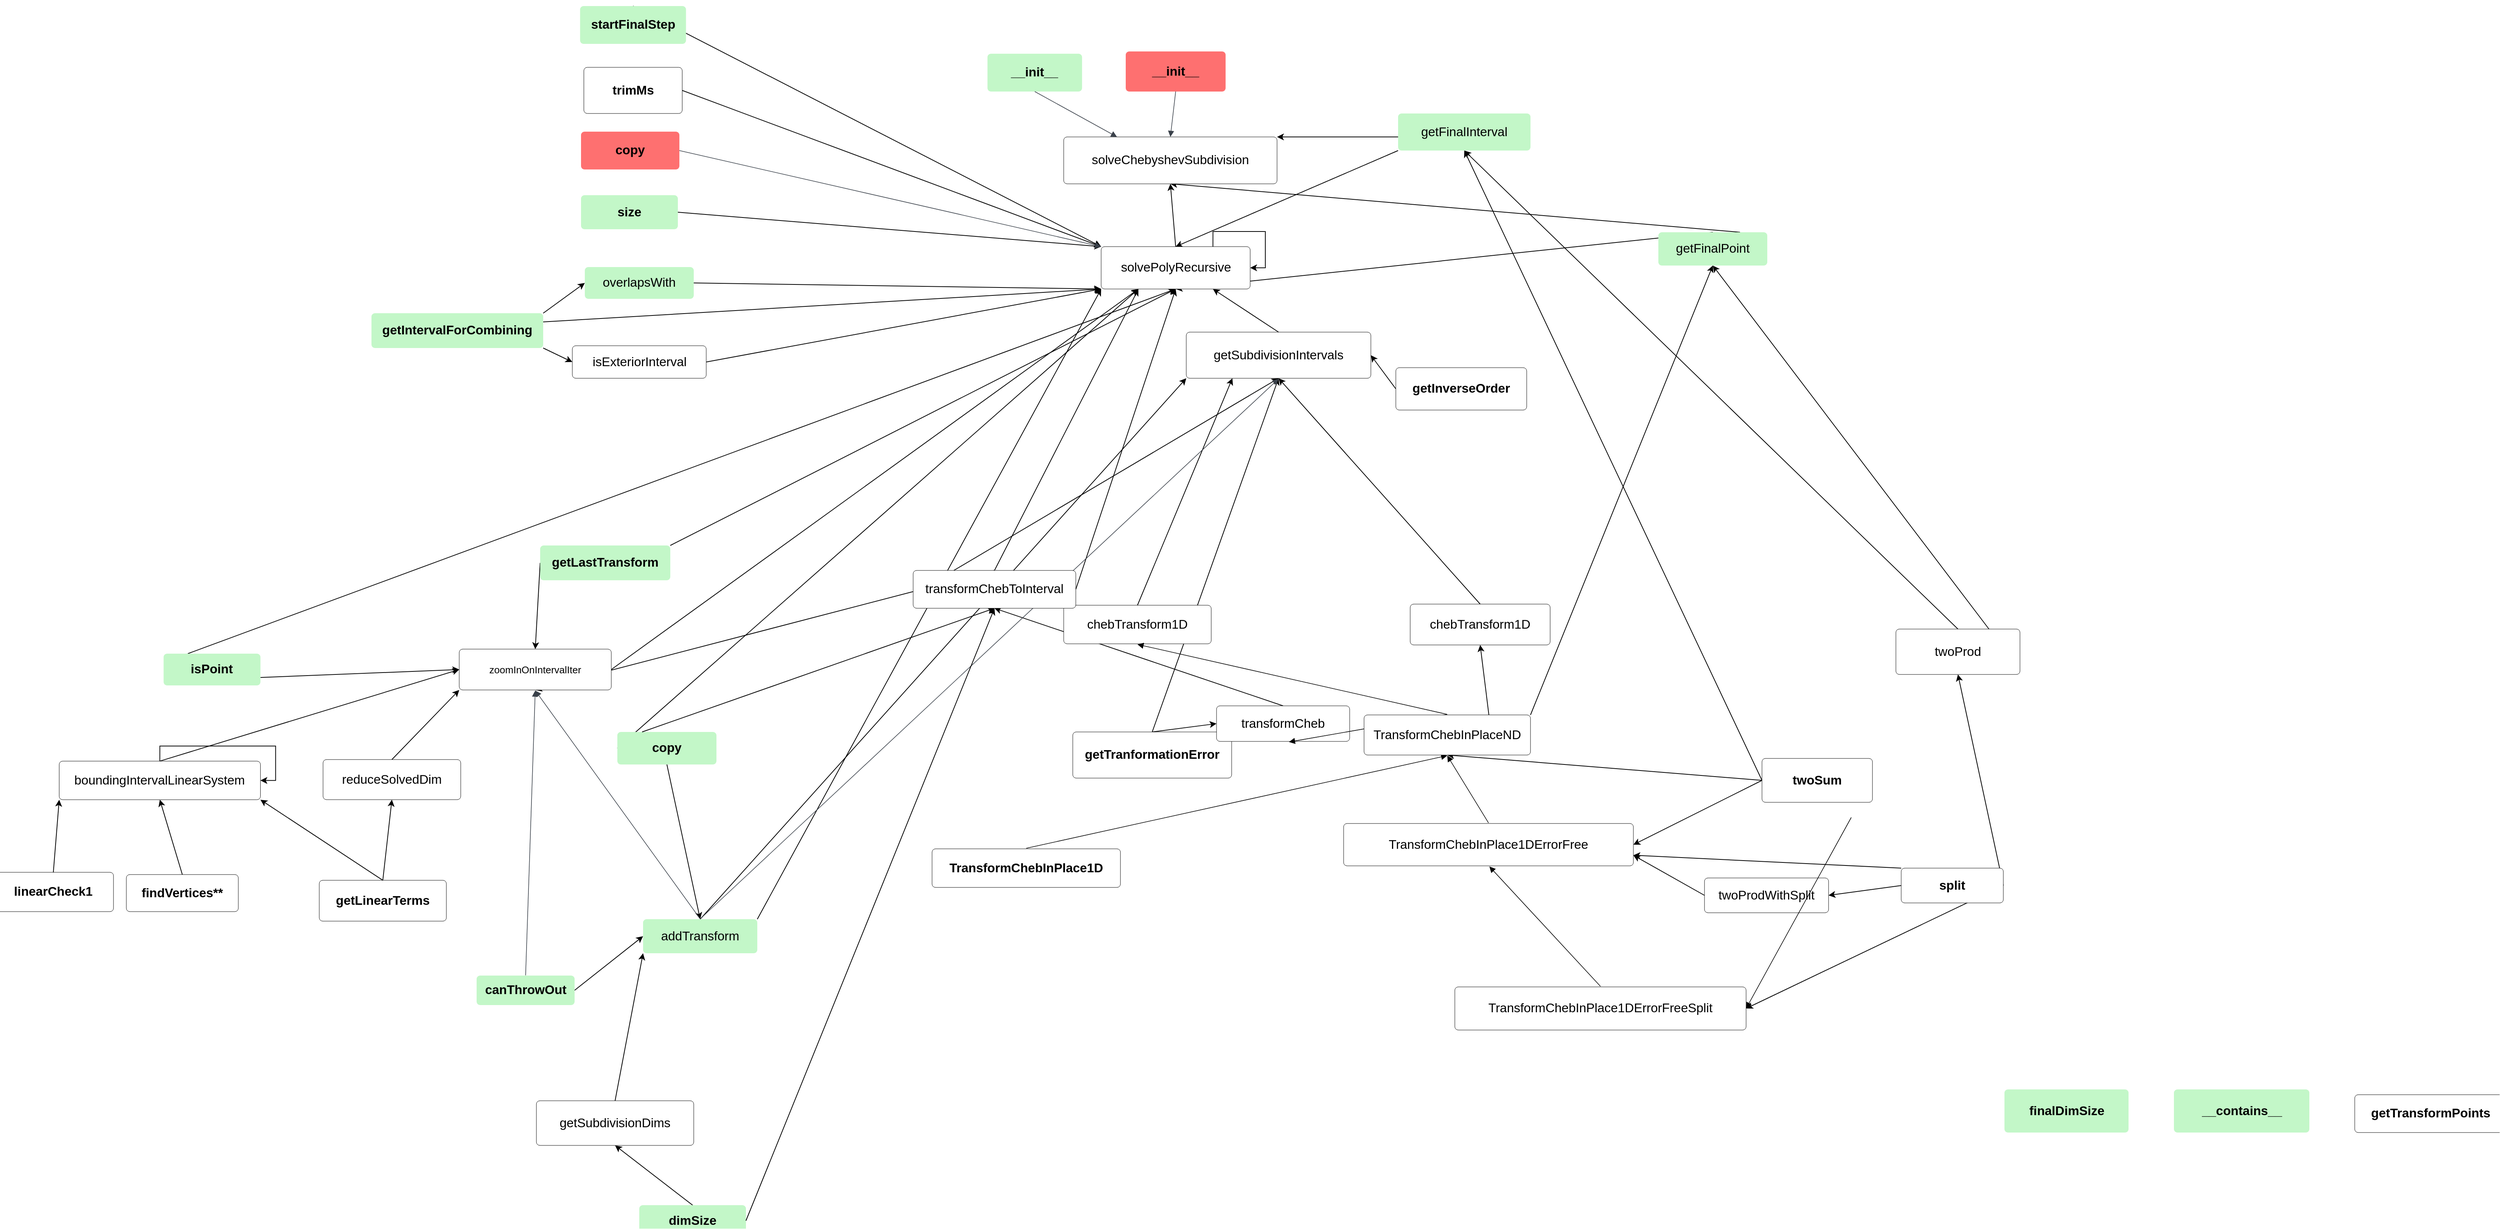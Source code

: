 <mxfile version="24.4.10" type="github">
  <diagram name="Page-1" id="2xOBJ3lYpVCcmvuiTEMW">
    <mxGraphModel dx="4113" dy="3723" grid="0" gridSize="10" guides="1" tooltips="1" connect="1" arrows="1" fold="1" page="1" pageScale="1" pageWidth="850" pageHeight="1100" math="0" shadow="0">
      <root>
        <mxCell id="0" />
        <mxCell id="1" parent="0" />
        <mxCell id="gSzeJerURYjWZHmB3eWi-1" value="TransformChebInPlace1DErrorFree" style="html=1;overflow=block;blockSpacing=1;whiteSpace=wrap;fontSize=16.7;spacing=9;rounded=1;absoluteArcSize=1;arcSize=9;strokeWidth=NaN;lucidId=dmvG5cYQ5Y~9;" parent="1" vertex="1">
          <mxGeometry x="1587" y="-608.5" width="383" height="56" as="geometry" />
        </mxCell>
        <mxCell id="gSzeJerURYjWZHmB3eWi-2" value="TransformChebInPlace1D" style="html=1;overflow=block;blockSpacing=1;whiteSpace=wrap;fontSize=16.7;fontStyle=1;spacing=9;rounded=1;absoluteArcSize=1;arcSize=9;strokeWidth=NaN;lucidId=knvGi8C9Tio3;" parent="1" vertex="1">
          <mxGeometry x="1043" y="-575" width="249" height="51" as="geometry" />
        </mxCell>
        <mxCell id="gSzeJerURYjWZHmB3eWi-3" value="TransformChebInPlace1DErrorFreeSplit" style="html=1;overflow=block;blockSpacing=1;whiteSpace=wrap;fontSize=16.7;spacing=9;rounded=1;absoluteArcSize=1;arcSize=9;strokeWidth=NaN;lucidId=InvGvLh.hRAc;" parent="1" vertex="1">
          <mxGeometry x="1734" y="-392.5" width="385" height="57" as="geometry" />
        </mxCell>
        <mxCell id="TFieeq6qcoloKsAf0FWk-28" style="edgeStyle=orthogonalEdgeStyle;rounded=0;orthogonalLoop=1;jettySize=auto;html=1;exitX=0.75;exitY=0;exitDx=0;exitDy=0;entryX=0.5;entryY=1;entryDx=0;entryDy=0;noEdgeStyle=1;orthogonal=1;" edge="1" parent="1" source="gSzeJerURYjWZHmB3eWi-4" target="gSzeJerURYjWZHmB3eWi-34">
          <mxGeometry relative="1" as="geometry">
            <mxPoint x="1819.5" y="-879.0" as="targetPoint" />
          </mxGeometry>
        </mxCell>
        <mxCell id="gSzeJerURYjWZHmB3eWi-70" style="edgeStyle=orthogonalEdgeStyle;rounded=0;orthogonalLoop=1;jettySize=auto;html=1;exitX=1;exitY=0.5;exitDx=0;exitDy=0;entryX=0;entryY=0.5;entryDx=0;entryDy=0;noEdgeStyle=1;orthogonal=1;" parent="1" source="gSzeJerURYjWZHmB3eWi-6" target="gSzeJerURYjWZHmB3eWi-7" edge="1">
          <mxGeometry relative="1" as="geometry" />
        </mxCell>
        <mxCell id="gSzeJerURYjWZHmB3eWi-6" value="&lt;b&gt;canThrowOut&lt;/b&gt;" style="html=1;overflow=block;blockSpacing=1;whiteSpace=wrap;fontSize=16.7;spacing=9;strokeColor=#unset;fillOpacity=100;rounded=1;absoluteArcSize=1;arcSize=9;fillColor=#c3f7c8;strokeWidth=NaN;lucidId=buvGreV.Rbld;" parent="1" vertex="1">
          <mxGeometry x="441" y="-407.5" width="129.5" height="39" as="geometry" />
        </mxCell>
        <mxCell id="gSzeJerURYjWZHmB3eWi-62" style="edgeStyle=orthogonalEdgeStyle;rounded=0;orthogonalLoop=1;jettySize=auto;html=1;noEdgeStyle=1;orthogonal=1;" parent="1" source="gSzeJerURYjWZHmB3eWi-7" target="gSzeJerURYjWZHmB3eWi-42" edge="1">
          <mxGeometry relative="1" as="geometry" />
        </mxCell>
        <mxCell id="gSzeJerURYjWZHmB3eWi-65" style="edgeStyle=orthogonalEdgeStyle;rounded=0;orthogonalLoop=1;jettySize=auto;html=1;entryX=0.5;entryY=1;entryDx=0;entryDy=0;noEdgeStyle=1;orthogonal=1;" parent="1" source="gSzeJerURYjWZHmB3eWi-8" target="gSzeJerURYjWZHmB3eWi-42" edge="1">
          <mxGeometry relative="1" as="geometry" />
        </mxCell>
        <mxCell id="TFieeq6qcoloKsAf0FWk-25" style="edgeStyle=orthogonalEdgeStyle;rounded=0;orthogonalLoop=1;jettySize=auto;html=1;exitX=0;exitY=0.5;exitDx=0;exitDy=0;entryX=0.5;entryY=0;entryDx=0;entryDy=0;noEdgeStyle=1;orthogonal=1;" edge="1" parent="1" source="gSzeJerURYjWZHmB3eWi-8" target="gSzeJerURYjWZHmB3eWi-35">
          <mxGeometry relative="1" as="geometry" />
        </mxCell>
        <mxCell id="gSzeJerURYjWZHmB3eWi-8" value="&lt;b&gt;getLastTransform&lt;/b&gt;" style="html=1;overflow=block;blockSpacing=1;whiteSpace=wrap;fontSize=16.7;spacing=9;strokeColor=#unset;fillOpacity=100;rounded=1;absoluteArcSize=1;arcSize=9;fillColor=#c3f7c8;strokeWidth=NaN;lucidId=nuvG4u6pJSBF;" parent="1" vertex="1">
          <mxGeometry x="525" y="-976" width="172" height="46" as="geometry" />
        </mxCell>
        <mxCell id="gSzeJerURYjWZHmB3eWi-73" style="edgeStyle=orthogonalEdgeStyle;rounded=0;orthogonalLoop=1;jettySize=auto;html=1;exitX=1;exitY=0.5;exitDx=0;exitDy=0;entryX=0;entryY=0;entryDx=0;entryDy=0;noEdgeStyle=1;orthogonal=1;" parent="1" source="gSzeJerURYjWZHmB3eWi-9" target="gSzeJerURYjWZHmB3eWi-42" edge="1">
          <mxGeometry relative="1" as="geometry" />
        </mxCell>
        <mxCell id="gSzeJerURYjWZHmB3eWi-9" value="&lt;b&gt;size&lt;/b&gt;" style="html=1;overflow=block;blockSpacing=1;whiteSpace=wrap;fontSize=16.7;spacing=9;strokeColor=#unset;fillOpacity=100;rounded=1;absoluteArcSize=1;arcSize=9;fillColor=#c3f7c8;strokeWidth=NaN;lucidId=puvGT1JNjFwU;" parent="1" vertex="1">
          <mxGeometry x="579" y="-1439" width="128" height="45" as="geometry" />
        </mxCell>
        <mxCell id="gSzeJerURYjWZHmB3eWi-74" style="edgeStyle=orthogonalEdgeStyle;rounded=0;orthogonalLoop=1;jettySize=auto;html=1;exitX=0.5;exitY=0;exitDx=0;exitDy=0;entryX=0.5;entryY=1;entryDx=0;entryDy=0;noEdgeStyle=1;orthogonal=1;" parent="1" source="gSzeJerURYjWZHmB3eWi-10" target="gSzeJerURYjWZHmB3eWi-39" edge="1">
          <mxGeometry relative="1" as="geometry" />
        </mxCell>
        <mxCell id="gSzeJerURYjWZHmB3eWi-75" style="edgeStyle=orthogonalEdgeStyle;rounded=0;orthogonalLoop=1;jettySize=auto;html=1;exitX=1;exitY=0.5;exitDx=0;exitDy=0;entryX=0.5;entryY=1;entryDx=0;entryDy=0;noEdgeStyle=1;orthogonal=1;" parent="1" source="gSzeJerURYjWZHmB3eWi-32" target="gSzeJerURYjWZHmB3eWi-42" edge="1">
          <mxGeometry relative="1" as="geometry" />
        </mxCell>
        <mxCell id="gSzeJerURYjWZHmB3eWi-10" value="&lt;b&gt;dimSize&lt;/b&gt;" style="html=1;overflow=block;blockSpacing=1;whiteSpace=wrap;fontSize=16.7;spacing=9;strokeColor=#unset;fillOpacity=100;rounded=1;absoluteArcSize=1;arcSize=9;fillColor=#c3f7c8;strokeWidth=NaN;lucidId=quvGLQl-J0F1;" parent="1" vertex="1">
          <mxGeometry x="656" y="-104" width="141" height="41" as="geometry" />
        </mxCell>
        <mxCell id="gSzeJerURYjWZHmB3eWi-11" value="&lt;b&gt;finalDimSize&lt;/b&gt;" style="html=1;overflow=block;blockSpacing=1;whiteSpace=wrap;fontSize=16.7;spacing=9;strokeColor=#unset;fillOpacity=100;rounded=1;absoluteArcSize=1;arcSize=9;fillColor=#c3f7c8;strokeWidth=NaN;lucidId=quvGL2XS0uKx;" parent="1" vertex="1">
          <mxGeometry x="2460.5" y="-257" width="164" height="57" as="geometry" />
        </mxCell>
        <mxCell id="gSzeJerURYjWZHmB3eWi-76" style="edgeStyle=orthogonalEdgeStyle;rounded=0;orthogonalLoop=1;jettySize=auto;html=1;exitX=0.5;exitY=1;exitDx=0;exitDy=0;entryX=0.5;entryY=0;entryDx=0;entryDy=0;noEdgeStyle=1;orthogonal=1;" parent="1" source="gSzeJerURYjWZHmB3eWi-12" target="gSzeJerURYjWZHmB3eWi-7" edge="1">
          <mxGeometry relative="1" as="geometry" />
        </mxCell>
        <mxCell id="gSzeJerURYjWZHmB3eWi-77" style="edgeStyle=orthogonalEdgeStyle;rounded=0;orthogonalLoop=1;jettySize=auto;html=1;exitX=0.25;exitY=0;exitDx=0;exitDy=0;entryX=0.5;entryY=1;entryDx=0;entryDy=0;noEdgeStyle=1;orthogonal=1;" parent="1" source="gSzeJerURYjWZHmB3eWi-32" target="gSzeJerURYjWZHmB3eWi-36" edge="1">
          <mxGeometry relative="1" as="geometry" />
        </mxCell>
        <mxCell id="gSzeJerURYjWZHmB3eWi-78" style="edgeStyle=orthogonalEdgeStyle;rounded=0;orthogonalLoop=1;jettySize=auto;html=1;exitX=0;exitY=0.5;exitDx=0;exitDy=0;entryX=0.25;entryY=1;entryDx=0;entryDy=0;noEdgeStyle=1;orthogonal=1;" parent="1" source="gSzeJerURYjWZHmB3eWi-12" target="gSzeJerURYjWZHmB3eWi-42" edge="1">
          <mxGeometry relative="1" as="geometry" />
        </mxCell>
        <mxCell id="gSzeJerURYjWZHmB3eWi-12" value="&lt;b&gt;copy&lt;/b&gt;" style="html=1;overflow=block;blockSpacing=1;whiteSpace=wrap;fontSize=16.7;spacing=9;strokeColor=#unset;fillOpacity=100;rounded=1;absoluteArcSize=1;arcSize=9;fillColor=#c3f7c8;strokeWidth=NaN;lucidId=ruvG1MH2ckTc;" parent="1" vertex="1">
          <mxGeometry x="627" y="-729.5" width="131" height="43" as="geometry" />
        </mxCell>
        <mxCell id="gSzeJerURYjWZHmB3eWi-13" value="&lt;b&gt;__init__&lt;/b&gt;" style="html=1;overflow=block;blockSpacing=1;whiteSpace=wrap;fontSize=16.7;spacing=9;strokeColor=#unset;fillOpacity=100;rounded=1;absoluteArcSize=1;arcSize=9;fillColor=#c3f7c8;strokeWidth=NaN;lucidId=suvG-t2MyoY1;" parent="1" vertex="1">
          <mxGeometry x="1116.25" y="-1626" width="125" height="50" as="geometry" />
        </mxCell>
        <mxCell id="gSzeJerURYjWZHmB3eWi-67" style="edgeStyle=orthogonalEdgeStyle;rounded=0;orthogonalLoop=1;jettySize=auto;html=1;entryX=0.5;entryY=0;entryDx=0;entryDy=0;noEdgeStyle=1;orthogonal=1;" parent="1" source="gSzeJerURYjWZHmB3eWi-14" target="gSzeJerURYjWZHmB3eWi-42" edge="1">
          <mxGeometry relative="1" as="geometry" />
        </mxCell>
        <mxCell id="gSzeJerURYjWZHmB3eWi-68" style="edgeStyle=orthogonalEdgeStyle;rounded=0;orthogonalLoop=1;jettySize=auto;html=1;noEdgeStyle=1;orthogonal=1;" parent="1" source="gSzeJerURYjWZHmB3eWi-14" target="gSzeJerURYjWZHmB3eWi-41" edge="1">
          <mxGeometry relative="1" as="geometry" />
        </mxCell>
        <mxCell id="gSzeJerURYjWZHmB3eWi-14" value="getFinalInterval" style="html=1;overflow=block;blockSpacing=1;whiteSpace=wrap;fontSize=16.7;spacing=9;strokeColor=#unset;fillOpacity=100;rounded=1;absoluteArcSize=1;arcSize=9;fillColor=#c3f7c8;strokeWidth=NaN;lucidId=suvGv4NV8.5e;" parent="1" vertex="1">
          <mxGeometry x="1659" y="-1547" width="175" height="49" as="geometry" />
        </mxCell>
        <mxCell id="gSzeJerURYjWZHmB3eWi-71" style="edgeStyle=orthogonalEdgeStyle;rounded=0;orthogonalLoop=1;jettySize=auto;html=1;exitX=0.5;exitY=0;exitDx=0;exitDy=0;entryX=0.5;entryY=1;entryDx=0;entryDy=0;noEdgeStyle=1;orthogonal=1;" parent="1" source="gSzeJerURYjWZHmB3eWi-15" target="gSzeJerURYjWZHmB3eWi-42" edge="1">
          <mxGeometry relative="1" as="geometry" />
        </mxCell>
        <mxCell id="gSzeJerURYjWZHmB3eWi-72" style="edgeStyle=orthogonalEdgeStyle;rounded=0;orthogonalLoop=1;jettySize=auto;html=1;exitX=0.75;exitY=0;exitDx=0;exitDy=0;entryX=0.5;entryY=1;entryDx=0;entryDy=0;noEdgeStyle=1;orthogonal=1;" parent="1" source="gSzeJerURYjWZHmB3eWi-15" target="gSzeJerURYjWZHmB3eWi-41" edge="1">
          <mxGeometry relative="1" as="geometry" />
        </mxCell>
        <mxCell id="gSzeJerURYjWZHmB3eWi-15" value="getFinalPoint" style="html=1;overflow=block;blockSpacing=1;whiteSpace=wrap;fontSize=16.7;spacing=9;strokeColor=#unset;fillOpacity=100;rounded=1;absoluteArcSize=1;arcSize=9;fillColor=#c3f7c8;strokeWidth=NaN;lucidId=tuvGn-9A5tx1;" parent="1" vertex="1">
          <mxGeometry x="2003" y="-1390" width="144" height="44" as="geometry" />
        </mxCell>
        <mxCell id="gSzeJerURYjWZHmB3eWi-16" value="&lt;b&gt;__contains__&lt;/b&gt;" style="html=1;overflow=block;blockSpacing=1;whiteSpace=wrap;fontSize=16.7;spacing=9;strokeColor=#unset;fillOpacity=100;rounded=1;absoluteArcSize=1;arcSize=9;fillColor=#c3f7c8;strokeWidth=NaN;lucidId=6wvGI3m5uPQ6;" parent="1" vertex="1">
          <mxGeometry x="2684.5" y="-257" width="179" height="57" as="geometry" />
        </mxCell>
        <mxCell id="gSzeJerURYjWZHmB3eWi-85" style="edgeStyle=orthogonalEdgeStyle;rounded=0;orthogonalLoop=1;jettySize=auto;html=1;exitX=1;exitY=0.5;exitDx=0;exitDy=0;entryX=0;entryY=1;entryDx=0;entryDy=0;noEdgeStyle=1;orthogonal=1;" parent="1" source="gSzeJerURYjWZHmB3eWi-17" target="gSzeJerURYjWZHmB3eWi-42" edge="1">
          <mxGeometry relative="1" as="geometry" />
        </mxCell>
        <mxCell id="gSzeJerURYjWZHmB3eWi-17" value="overlapsWith" style="html=1;overflow=block;blockSpacing=1;whiteSpace=wrap;fontSize=16.7;spacing=9;strokeColor=#unset;fillOpacity=100;rounded=1;absoluteArcSize=1;arcSize=9;fillColor=#c3f7c8;strokeWidth=NaN;lucidId=6wvGPlVbQx5Q;" parent="1" vertex="1">
          <mxGeometry x="584" y="-1344" width="144" height="42" as="geometry" />
        </mxCell>
        <mxCell id="gSzeJerURYjWZHmB3eWi-86" style="edgeStyle=orthogonalEdgeStyle;rounded=0;orthogonalLoop=1;jettySize=auto;html=1;exitX=1;exitY=0.75;exitDx=0;exitDy=0;entryX=0;entryY=0.5;entryDx=0;entryDy=0;noEdgeStyle=1;orthogonal=1;" parent="1" source="gSzeJerURYjWZHmB3eWi-18" target="gSzeJerURYjWZHmB3eWi-35" edge="1">
          <mxGeometry relative="1" as="geometry" />
        </mxCell>
        <mxCell id="gSzeJerURYjWZHmB3eWi-87" style="edgeStyle=orthogonalEdgeStyle;rounded=0;orthogonalLoop=1;jettySize=auto;html=1;exitX=0.25;exitY=0;exitDx=0;exitDy=0;entryX=0.5;entryY=1;entryDx=0;entryDy=0;noEdgeStyle=1;orthogonal=1;" parent="1" source="gSzeJerURYjWZHmB3eWi-18" target="gSzeJerURYjWZHmB3eWi-42" edge="1">
          <mxGeometry relative="1" as="geometry" />
        </mxCell>
        <mxCell id="gSzeJerURYjWZHmB3eWi-18" value="&lt;b&gt;isPoint&lt;/b&gt;" style="html=1;overflow=block;blockSpacing=1;whiteSpace=wrap;fontSize=16.7;spacing=9;strokeColor=#unset;fillOpacity=100;rounded=1;absoluteArcSize=1;arcSize=9;fillColor=#c3f7c8;strokeWidth=NaN;lucidId=7wvGUOvPoK2R;" parent="1" vertex="1">
          <mxGeometry x="27.25" y="-833" width="128" height="42" as="geometry" />
        </mxCell>
        <mxCell id="gSzeJerURYjWZHmB3eWi-88" style="edgeStyle=orthogonalEdgeStyle;rounded=0;orthogonalLoop=1;jettySize=auto;html=1;exitX=0.5;exitY=0;exitDx=0;exitDy=0;noEdgeStyle=1;orthogonal=1;entryX=0;entryY=0;entryDx=0;entryDy=0;" parent="1" source="gSzeJerURYjWZHmB3eWi-19" target="gSzeJerURYjWZHmB3eWi-42" edge="1">
          <mxGeometry relative="1" as="geometry">
            <mxPoint x="1246" y="-1338" as="targetPoint" />
          </mxGeometry>
        </mxCell>
        <mxCell id="gSzeJerURYjWZHmB3eWi-19" value="&lt;b&gt;startFinalStep&lt;/b&gt;" style="html=1;overflow=block;blockSpacing=1;whiteSpace=wrap;fontSize=16.7;spacing=9;strokeColor=#unset;fillOpacity=100;rounded=1;absoluteArcSize=1;arcSize=9;fillColor=#c3f7c8;strokeWidth=NaN;lucidId=BxvG~84AOXuV;" parent="1" vertex="1">
          <mxGeometry x="577.75" y="-1689" width="140" height="50" as="geometry" />
        </mxCell>
        <mxCell id="gSzeJerURYjWZHmB3eWi-84" style="edgeStyle=orthogonalEdgeStyle;rounded=0;orthogonalLoop=1;jettySize=auto;html=1;exitX=1;exitY=0;exitDx=0;exitDy=0;entryX=0;entryY=0.5;entryDx=0;entryDy=0;noEdgeStyle=1;orthogonal=1;" parent="1" source="gSzeJerURYjWZHmB3eWi-20" target="gSzeJerURYjWZHmB3eWi-17" edge="1">
          <mxGeometry relative="1" as="geometry" />
        </mxCell>
        <mxCell id="gSzeJerURYjWZHmB3eWi-89" style="edgeStyle=orthogonalEdgeStyle;rounded=0;orthogonalLoop=1;jettySize=auto;html=1;exitX=1;exitY=1;exitDx=0;exitDy=0;noEdgeStyle=1;orthogonal=1;entryX=0;entryY=0.5;entryDx=0;entryDy=0;" parent="1" source="gSzeJerURYjWZHmB3eWi-20" target="gSzeJerURYjWZHmB3eWi-43" edge="1">
          <mxGeometry relative="1" as="geometry" />
        </mxCell>
        <mxCell id="gSzeJerURYjWZHmB3eWi-90" style="edgeStyle=orthogonalEdgeStyle;rounded=0;orthogonalLoop=1;jettySize=auto;html=1;exitX=1;exitY=0.25;exitDx=0;exitDy=0;entryX=0;entryY=1;entryDx=0;entryDy=0;noEdgeStyle=1;orthogonal=1;" parent="1" source="gSzeJerURYjWZHmB3eWi-20" target="gSzeJerURYjWZHmB3eWi-42" edge="1">
          <mxGeometry relative="1" as="geometry" />
        </mxCell>
        <mxCell id="gSzeJerURYjWZHmB3eWi-20" value="&lt;b&gt;getIntervalForCombining&lt;/b&gt;" style="html=1;overflow=block;blockSpacing=1;whiteSpace=wrap;fontSize=16.7;spacing=9;strokeColor=#unset;fillOpacity=100;rounded=1;absoluteArcSize=1;arcSize=9;fillColor=#c3f7c8;strokeWidth=NaN;lucidId=JxvG9e4FdInQ;" parent="1" vertex="1">
          <mxGeometry x="302" y="-1283" width="227" height="46" as="geometry" />
        </mxCell>
        <mxCell id="gSzeJerURYjWZHmB3eWi-93" style="edgeStyle=orthogonalEdgeStyle;rounded=0;orthogonalLoop=1;jettySize=auto;html=1;exitX=0.5;exitY=0;exitDx=0;exitDy=0;entryX=0.5;entryY=1;entryDx=0;entryDy=0;noEdgeStyle=1;orthogonal=1;" parent="1" source="gSzeJerURYjWZHmB3eWi-21" target="gSzeJerURYjWZHmB3eWi-24" edge="1">
          <mxGeometry relative="1" as="geometry" />
        </mxCell>
        <mxCell id="gSzeJerURYjWZHmB3eWi-21" value="&lt;b&gt;findVertices**&lt;/b&gt;" style="html=1;overflow=block;blockSpacing=1;whiteSpace=wrap;fontSize=16.7;spacing=9;rounded=1;absoluteArcSize=1;arcSize=9;strokeWidth=NaN;lucidId=LxvGKE6caGs9;" parent="1" vertex="1">
          <mxGeometry x="-22" y="-541.0" width="148" height="49" as="geometry" />
        </mxCell>
        <mxCell id="gSzeJerURYjWZHmB3eWi-91" style="edgeStyle=orthogonalEdgeStyle;rounded=0;orthogonalLoop=1;jettySize=auto;html=1;exitX=0.5;exitY=0;exitDx=0;exitDy=0;noEdgeStyle=1;orthogonal=1;" parent="1" source="gSzeJerURYjWZHmB3eWi-22" target="gSzeJerURYjWZHmB3eWi-24" edge="1">
          <mxGeometry relative="1" as="geometry" />
        </mxCell>
        <mxCell id="gSzeJerURYjWZHmB3eWi-92" style="edgeStyle=orthogonalEdgeStyle;rounded=0;orthogonalLoop=1;jettySize=auto;html=1;exitX=0.5;exitY=0;exitDx=0;exitDy=0;entryX=0.5;entryY=1;entryDx=0;entryDy=0;noEdgeStyle=1;orthogonal=1;" parent="1" source="gSzeJerURYjWZHmB3eWi-22" target="gSzeJerURYjWZHmB3eWi-33" edge="1">
          <mxGeometry relative="1" as="geometry" />
        </mxCell>
        <mxCell id="gSzeJerURYjWZHmB3eWi-22" value="&lt;b&gt;getLinearTerms&lt;/b&gt;" style="html=1;overflow=block;blockSpacing=1;whiteSpace=wrap;fontSize=16.7;spacing=9;rounded=1;absoluteArcSize=1;arcSize=9;strokeWidth=NaN;lucidId=MxvGIrtS~3qU;" parent="1" vertex="1">
          <mxGeometry x="233" y="-533.43" width="168" height="54" as="geometry" />
        </mxCell>
        <mxCell id="gSzeJerURYjWZHmB3eWi-94" style="edgeStyle=orthogonalEdgeStyle;rounded=0;orthogonalLoop=1;jettySize=auto;html=1;exitX=0.5;exitY=0;exitDx=0;exitDy=0;entryX=0;entryY=1;entryDx=0;entryDy=0;noEdgeStyle=1;orthogonal=1;" parent="1" source="gSzeJerURYjWZHmB3eWi-23" target="gSzeJerURYjWZHmB3eWi-24" edge="1">
          <mxGeometry relative="1" as="geometry" />
        </mxCell>
        <mxCell id="gSzeJerURYjWZHmB3eWi-23" value="&lt;b&gt;linearCheck1&lt;/b&gt;" style="html=1;overflow=block;blockSpacing=1;whiteSpace=wrap;fontSize=16.7;spacing=9;rounded=1;absoluteArcSize=1;arcSize=9;strokeWidth=NaN;lucidId=wzvGRfacYVgM;" parent="1" vertex="1">
          <mxGeometry x="-198" y="-544.0" width="159" height="52" as="geometry" />
        </mxCell>
        <mxCell id="gSzeJerURYjWZHmB3eWi-96" style="edgeStyle=orthogonalEdgeStyle;rounded=0;orthogonalLoop=1;jettySize=auto;html=1;exitX=0.5;exitY=0;exitDx=0;exitDy=0;entryX=0;entryY=0.5;entryDx=0;entryDy=0;noEdgeStyle=1;orthogonal=1;" parent="1" source="gSzeJerURYjWZHmB3eWi-24" target="gSzeJerURYjWZHmB3eWi-35" edge="1">
          <mxGeometry relative="1" as="geometry" />
        </mxCell>
        <mxCell id="gSzeJerURYjWZHmB3eWi-24" value="boundingIntervalLinearSystem" style="html=1;overflow=block;blockSpacing=1;whiteSpace=wrap;fontSize=16.7;spacing=9;rounded=1;absoluteArcSize=1;arcSize=9;strokeWidth=NaN;lucidId=xzvGvidBtGLh;" parent="1" vertex="1">
          <mxGeometry x="-110.75" y="-690.93" width="266" height="51" as="geometry" />
        </mxCell>
        <mxCell id="gSzeJerURYjWZHmB3eWi-98" style="edgeStyle=orthogonalEdgeStyle;rounded=0;orthogonalLoop=1;jettySize=auto;html=1;exitX=0;exitY=0.5;exitDx=0;exitDy=0;entryX=1;entryY=0.5;entryDx=0;entryDy=0;noEdgeStyle=1;orthogonal=1;" parent="1" source="gSzeJerURYjWZHmB3eWi-25" target="gSzeJerURYjWZHmB3eWi-1" edge="1">
          <mxGeometry relative="1" as="geometry" />
        </mxCell>
        <mxCell id="TFieeq6qcoloKsAf0FWk-2" style="edgeStyle=orthogonalEdgeStyle;rounded=0;orthogonalLoop=1;jettySize=auto;html=1;exitX=0;exitY=0.5;exitDx=0;exitDy=0;entryX=0.5;entryY=1;entryDx=0;entryDy=0;noEdgeStyle=1;orthogonal=1;" edge="1" parent="1" source="gSzeJerURYjWZHmB3eWi-25" target="gSzeJerURYjWZHmB3eWi-14">
          <mxGeometry relative="1" as="geometry" />
        </mxCell>
        <mxCell id="TFieeq6qcoloKsAf0FWk-3" style="edgeStyle=orthogonalEdgeStyle;rounded=0;orthogonalLoop=1;jettySize=auto;html=1;exitX=1;exitY=0;exitDx=0;exitDy=0;entryX=0.5;entryY=1;entryDx=0;entryDy=0;noEdgeStyle=1;orthogonal=1;" edge="1" parent="1" source="gSzeJerURYjWZHmB3eWi-4" target="gSzeJerURYjWZHmB3eWi-15">
          <mxGeometry relative="1" as="geometry" />
        </mxCell>
        <mxCell id="gSzeJerURYjWZHmB3eWi-25" value="twoSum" style="html=1;overflow=block;blockSpacing=1;whiteSpace=wrap;fontSize=16.7;fontStyle=1;spacing=9;rounded=1;absoluteArcSize=1;arcSize=9;strokeWidth=NaN;lucidId=yzvG6f040fgA;" parent="1" vertex="1">
          <mxGeometry x="2140" y="-694.5" width="146" height="58" as="geometry" />
        </mxCell>
        <mxCell id="TFieeq6qcoloKsAf0FWk-13" style="edgeStyle=orthogonalEdgeStyle;rounded=0;orthogonalLoop=1;jettySize=auto;html=1;exitX=0;exitY=0.5;exitDx=0;exitDy=0;entryX=1;entryY=0.75;entryDx=0;entryDy=0;noEdgeStyle=1;orthogonal=1;" edge="1" parent="1" source="gSzeJerURYjWZHmB3eWi-26" target="gSzeJerURYjWZHmB3eWi-1">
          <mxGeometry relative="1" as="geometry" />
        </mxCell>
        <mxCell id="gSzeJerURYjWZHmB3eWi-26" value="twoProdWithSplit" style="html=1;overflow=block;blockSpacing=1;whiteSpace=wrap;fontSize=16.7;spacing=9;rounded=1;absoluteArcSize=1;arcSize=9;strokeWidth=NaN;lucidId=VDvGAaUtZtoz;" parent="1" vertex="1">
          <mxGeometry x="2064" y="-536.5" width="164" height="46" as="geometry" />
        </mxCell>
        <mxCell id="TFieeq6qcoloKsAf0FWk-10" style="edgeStyle=orthogonalEdgeStyle;rounded=0;orthogonalLoop=1;jettySize=auto;html=1;exitX=0.5;exitY=0;exitDx=0;exitDy=0;entryX=0.5;entryY=1;entryDx=0;entryDy=0;noEdgeStyle=1;orthogonal=1;" edge="1" parent="1" source="gSzeJerURYjWZHmB3eWi-27" target="gSzeJerURYjWZHmB3eWi-14">
          <mxGeometry relative="1" as="geometry" />
        </mxCell>
        <mxCell id="TFieeq6qcoloKsAf0FWk-11" style="edgeStyle=orthogonalEdgeStyle;rounded=0;orthogonalLoop=1;jettySize=auto;html=1;exitX=0.75;exitY=0;exitDx=0;exitDy=0;entryX=0.5;entryY=1;entryDx=0;entryDy=0;noEdgeStyle=1;orthogonal=1;" edge="1" parent="1" source="gSzeJerURYjWZHmB3eWi-27" target="gSzeJerURYjWZHmB3eWi-15">
          <mxGeometry relative="1" as="geometry" />
        </mxCell>
        <mxCell id="gSzeJerURYjWZHmB3eWi-27" value="&lt;span style=&quot;font-weight: normal;&quot;&gt;twoProd&lt;/span&gt;" style="html=1;overflow=block;blockSpacing=1;whiteSpace=wrap;fontSize=16.7;fontStyle=1;spacing=9;rounded=1;absoluteArcSize=1;arcSize=9;strokeWidth=NaN;lucidId=VDvGA5.Qc8Cz;" parent="1" vertex="1">
          <mxGeometry x="2317" y="-865.5" width="164" height="60" as="geometry" />
        </mxCell>
        <mxCell id="TFieeq6qcoloKsAf0FWk-5" style="edgeStyle=orthogonalEdgeStyle;rounded=0;orthogonalLoop=1;jettySize=auto;html=1;exitX=0;exitY=0;exitDx=0;exitDy=0;entryX=1;entryY=0.75;entryDx=0;entryDy=0;noEdgeStyle=1;orthogonal=1;" edge="1" parent="1" source="gSzeJerURYjWZHmB3eWi-28" target="gSzeJerURYjWZHmB3eWi-1">
          <mxGeometry relative="1" as="geometry">
            <Array as="points" />
          </mxGeometry>
        </mxCell>
        <mxCell id="TFieeq6qcoloKsAf0FWk-6" style="edgeStyle=orthogonalEdgeStyle;rounded=0;orthogonalLoop=1;jettySize=auto;html=1;exitX=1;exitY=0.5;exitDx=0;exitDy=0;entryX=1;entryY=0.5;entryDx=0;entryDy=0;noEdgeStyle=1;orthogonal=1;" edge="1" parent="1" source="gSzeJerURYjWZHmB3eWi-28" target="gSzeJerURYjWZHmB3eWi-3">
          <mxGeometry relative="1" as="geometry" />
        </mxCell>
        <mxCell id="TFieeq6qcoloKsAf0FWk-7" style="edgeStyle=orthogonalEdgeStyle;rounded=0;orthogonalLoop=1;jettySize=auto;html=1;exitX=1;exitY=0.5;exitDx=0;exitDy=0;entryX=0.5;entryY=1;entryDx=0;entryDy=0;noEdgeStyle=1;orthogonal=1;" edge="1" parent="1" source="gSzeJerURYjWZHmB3eWi-28" target="gSzeJerURYjWZHmB3eWi-27">
          <mxGeometry relative="1" as="geometry" />
        </mxCell>
        <mxCell id="TFieeq6qcoloKsAf0FWk-8" style="edgeStyle=orthogonalEdgeStyle;rounded=0;orthogonalLoop=1;jettySize=auto;html=1;exitX=0;exitY=0.5;exitDx=0;exitDy=0;entryX=1;entryY=0.5;entryDx=0;entryDy=0;noEdgeStyle=1;orthogonal=1;" edge="1" parent="1" source="gSzeJerURYjWZHmB3eWi-28" target="gSzeJerURYjWZHmB3eWi-26">
          <mxGeometry relative="1" as="geometry" />
        </mxCell>
        <mxCell id="gSzeJerURYjWZHmB3eWi-28" value="&lt;b&gt;split&lt;/b&gt;" style="html=1;overflow=block;blockSpacing=1;whiteSpace=wrap;fontSize=16.7;spacing=9;rounded=1;absoluteArcSize=1;arcSize=9;strokeWidth=NaN;lucidId=WDvGiFP1AxDj;" parent="1" vertex="1">
          <mxGeometry x="2324" y="-549.5" width="135" height="46" as="geometry" />
        </mxCell>
        <mxCell id="gSzeJerURYjWZHmB3eWi-29" value="&lt;b&gt;getTransformPoints&lt;/b&gt;" style="html=1;overflow=block;blockSpacing=1;whiteSpace=wrap;fontSize=16.7;spacing=9;rounded=1;absoluteArcSize=1;arcSize=9;strokeWidth=NaN;lucidId=fEvGb1Bfr2xH;" parent="1" vertex="1">
          <mxGeometry x="2923.5" y="-250" width="200" height="50" as="geometry" />
        </mxCell>
        <mxCell id="TFieeq6qcoloKsAf0FWk-14" style="edgeStyle=orthogonalEdgeStyle;rounded=0;orthogonalLoop=1;jettySize=auto;html=1;exitX=0.5;exitY=0;exitDx=0;exitDy=0;entryX=0;entryY=0.5;entryDx=0;entryDy=0;noEdgeStyle=1;orthogonal=1;" edge="1" parent="1" source="gSzeJerURYjWZHmB3eWi-30" target="gSzeJerURYjWZHmB3eWi-31">
          <mxGeometry relative="1" as="geometry" />
        </mxCell>
        <mxCell id="TFieeq6qcoloKsAf0FWk-15" style="edgeStyle=orthogonalEdgeStyle;rounded=0;orthogonalLoop=1;jettySize=auto;html=1;exitX=0.5;exitY=0;exitDx=0;exitDy=0;entryX=0.5;entryY=1;entryDx=0;entryDy=0;noEdgeStyle=1;orthogonal=1;" edge="1" parent="1" source="gSzeJerURYjWZHmB3eWi-30" target="gSzeJerURYjWZHmB3eWi-36">
          <mxGeometry relative="1" as="geometry" />
        </mxCell>
        <mxCell id="gSzeJerURYjWZHmB3eWi-30" value="&lt;b&gt;getTranformationError&lt;/b&gt;" style="html=1;overflow=block;blockSpacing=1;whiteSpace=wrap;fontSize=16.7;spacing=9;rounded=1;absoluteArcSize=1;arcSize=9;strokeWidth=NaN;lucidId=pEvGscRFcPzu;" parent="1" vertex="1">
          <mxGeometry x="1229" y="-729.5" width="210" height="61" as="geometry" />
        </mxCell>
        <mxCell id="TFieeq6qcoloKsAf0FWk-16" style="edgeStyle=orthogonalEdgeStyle;rounded=0;orthogonalLoop=1;jettySize=auto;html=1;exitX=0.5;exitY=0;exitDx=0;exitDy=0;entryX=0.5;entryY=1;entryDx=0;entryDy=0;noEdgeStyle=1;orthogonal=1;" edge="1" parent="1" source="gSzeJerURYjWZHmB3eWi-31" target="gSzeJerURYjWZHmB3eWi-32">
          <mxGeometry relative="1" as="geometry" />
        </mxCell>
        <mxCell id="gSzeJerURYjWZHmB3eWi-31" value="transformCheb" style="html=1;overflow=block;blockSpacing=1;whiteSpace=wrap;fontSize=16.7;spacing=9;rounded=1;absoluteArcSize=1;arcSize=9;strokeWidth=NaN;lucidId=zEvG~qgvOHlg;" parent="1" vertex="1">
          <mxGeometry x="1419" y="-764" width="176" height="47" as="geometry" />
        </mxCell>
        <mxCell id="TFieeq6qcoloKsAf0FWk-18" style="edgeStyle=orthogonalEdgeStyle;rounded=0;orthogonalLoop=1;jettySize=auto;html=1;exitX=0.5;exitY=0;exitDx=0;exitDy=0;entryX=0.5;entryY=1;entryDx=0;entryDy=0;noEdgeStyle=1;orthogonal=1;" edge="1" parent="1" source="gSzeJerURYjWZHmB3eWi-32" target="gSzeJerURYjWZHmB3eWi-35">
          <mxGeometry relative="1" as="geometry" />
        </mxCell>
        <mxCell id="TFieeq6qcoloKsAf0FWk-19" style="edgeStyle=orthogonalEdgeStyle;rounded=0;orthogonalLoop=1;jettySize=auto;html=1;exitX=0.5;exitY=0;exitDx=0;exitDy=0;entryX=0.25;entryY=1;entryDx=0;entryDy=0;noEdgeStyle=1;orthogonal=1;" edge="1" parent="1" source="gSzeJerURYjWZHmB3eWi-32" target="gSzeJerURYjWZHmB3eWi-42">
          <mxGeometry relative="1" as="geometry" />
        </mxCell>
        <mxCell id="gSzeJerURYjWZHmB3eWi-97" style="edgeStyle=orthogonalEdgeStyle;rounded=0;orthogonalLoop=1;jettySize=auto;html=1;exitX=0.5;exitY=0;exitDx=0;exitDy=0;entryX=0;entryY=1;entryDx=0;entryDy=0;noEdgeStyle=1;orthogonal=1;" parent="1" source="gSzeJerURYjWZHmB3eWi-33" target="gSzeJerURYjWZHmB3eWi-35" edge="1">
          <mxGeometry relative="1" as="geometry" />
        </mxCell>
        <mxCell id="gSzeJerURYjWZHmB3eWi-33" value="reduceSolvedDim" style="html=1;overflow=block;blockSpacing=1;whiteSpace=wrap;fontSize=16.7;spacing=9;rounded=1;absoluteArcSize=1;arcSize=9;strokeWidth=NaN;lucidId=SEvGeNP.ry0q;" parent="1" vertex="1">
          <mxGeometry x="238" y="-693.0" width="182" height="53" as="geometry" />
        </mxCell>
        <mxCell id="TFieeq6qcoloKsAf0FWk-27" style="edgeStyle=orthogonalEdgeStyle;rounded=0;orthogonalLoop=1;jettySize=auto;html=1;exitX=0.5;exitY=0;exitDx=0;exitDy=0;entryX=0.5;entryY=1;entryDx=0;entryDy=0;noEdgeStyle=1;orthogonal=1;" edge="1" parent="1" source="gSzeJerURYjWZHmB3eWi-34" target="gSzeJerURYjWZHmB3eWi-36">
          <mxGeometry relative="1" as="geometry" />
        </mxCell>
        <mxCell id="gSzeJerURYjWZHmB3eWi-34" value="chebTransform1D" style="html=1;overflow=block;blockSpacing=1;whiteSpace=wrap;fontSize=16.7;spacing=9;rounded=1;absoluteArcSize=1;arcSize=9;strokeWidth=NaN;lucidId=tFvGEyg3GKGr;" parent="1" vertex="1">
          <mxGeometry x="1675" y="-898.5" width="185" height="54" as="geometry" />
        </mxCell>
        <mxCell id="TFieeq6qcoloKsAf0FWk-20" style="edgeStyle=orthogonalEdgeStyle;rounded=0;orthogonalLoop=1;jettySize=auto;html=1;exitX=1;exitY=0.5;exitDx=0;exitDy=0;entryX=0.25;entryY=1;entryDx=0;entryDy=0;noEdgeStyle=1;orthogonal=1;" edge="1" parent="1" source="gSzeJerURYjWZHmB3eWi-35" target="gSzeJerURYjWZHmB3eWi-42">
          <mxGeometry relative="1" as="geometry" />
        </mxCell>
        <mxCell id="gSzeJerURYjWZHmB3eWi-35" value="zoomInOnIntervalIter" style="html=1;overflow=block;blockSpacing=1;whiteSpace=wrap;fontSize=13;spacing=9;rounded=1;absoluteArcSize=1;arcSize=9;strokeWidth=NaN;lucidId=FFvGuSMelD0~;" parent="1" vertex="1">
          <mxGeometry x="418" y="-839" width="201" height="54" as="geometry" />
        </mxCell>
        <mxCell id="TFieeq6qcoloKsAf0FWk-34" style="edgeStyle=orthogonalEdgeStyle;rounded=0;orthogonalLoop=1;jettySize=auto;html=1;exitX=0.5;exitY=0;exitDx=0;exitDy=0;entryX=0.75;entryY=1;entryDx=0;entryDy=0;noEdgeStyle=1;orthogonal=1;" edge="1" parent="1" source="gSzeJerURYjWZHmB3eWi-36" target="gSzeJerURYjWZHmB3eWi-42">
          <mxGeometry relative="1" as="geometry" />
        </mxCell>
        <mxCell id="gSzeJerURYjWZHmB3eWi-36" value="getSubdivisionIntervals" style="html=1;overflow=block;blockSpacing=1;whiteSpace=wrap;fontSize=16.7;spacing=9;rounded=1;absoluteArcSize=1;arcSize=9;strokeWidth=NaN;lucidId=HFvGc6xOQL68;" parent="1" vertex="1">
          <mxGeometry x="1379" y="-1258" width="244" height="61" as="geometry" />
        </mxCell>
        <mxCell id="TFieeq6qcoloKsAf0FWk-30" style="edgeStyle=orthogonalEdgeStyle;rounded=0;orthogonalLoop=1;jettySize=auto;html=1;exitX=0.5;exitY=0;exitDx=0;exitDy=0;entryX=0.25;entryY=1;entryDx=0;entryDy=0;noEdgeStyle=1;orthogonal=1;" edge="1" parent="1" source="gSzeJerURYjWZHmB3eWi-37" target="gSzeJerURYjWZHmB3eWi-36">
          <mxGeometry relative="1" as="geometry" />
        </mxCell>
        <mxCell id="gSzeJerURYjWZHmB3eWi-37" value="chebTransform1D" style="html=1;overflow=block;blockSpacing=1;whiteSpace=wrap;fontSize=16.7;spacing=9;rounded=1;absoluteArcSize=1;arcSize=9;strokeWidth=NaN;lucidId=IFvGr2mvrSMT;" parent="1" vertex="1">
          <mxGeometry x="1217" y="-897" width="195" height="51" as="geometry" />
        </mxCell>
        <mxCell id="TFieeq6qcoloKsAf0FWk-31" style="edgeStyle=orthogonalEdgeStyle;rounded=0;orthogonalLoop=1;jettySize=auto;html=1;exitX=0;exitY=0.5;exitDx=0;exitDy=0;entryX=1;entryY=0.5;entryDx=0;entryDy=0;noEdgeStyle=1;orthogonal=1;" edge="1" parent="1" source="gSzeJerURYjWZHmB3eWi-38" target="gSzeJerURYjWZHmB3eWi-36">
          <mxGeometry relative="1" as="geometry" />
        </mxCell>
        <mxCell id="gSzeJerURYjWZHmB3eWi-38" value="&lt;b&gt;getInverseOrder&lt;/b&gt;" style="html=1;overflow=block;blockSpacing=1;whiteSpace=wrap;fontSize=16.7;spacing=9;rounded=1;absoluteArcSize=1;arcSize=9;strokeWidth=NaN;lucidId=IFvGjFz1BOfG;" parent="1" vertex="1">
          <mxGeometry x="1656" y="-1211" width="173" height="56" as="geometry" />
        </mxCell>
        <mxCell id="TFieeq6qcoloKsAf0FWk-33" style="edgeStyle=orthogonalEdgeStyle;rounded=0;orthogonalLoop=1;jettySize=auto;html=1;exitX=0.5;exitY=0;exitDx=0;exitDy=0;entryX=0;entryY=1;entryDx=0;entryDy=0;noEdgeStyle=1;orthogonal=1;" edge="1" parent="1" source="gSzeJerURYjWZHmB3eWi-7" target="gSzeJerURYjWZHmB3eWi-36">
          <mxGeometry relative="1" as="geometry" />
        </mxCell>
        <mxCell id="gSzeJerURYjWZHmB3eWi-39" value="getSubdivisionDims" style="html=1;overflow=block;blockSpacing=1;whiteSpace=wrap;fontSize=16.7;spacing=9;rounded=1;absoluteArcSize=1;arcSize=9;strokeWidth=NaN;lucidId=IFvGn9nHgf3C;" parent="1" vertex="1">
          <mxGeometry x="520" y="-242" width="208" height="59" as="geometry" />
        </mxCell>
        <mxCell id="gSzeJerURYjWZHmB3eWi-41" value="solveChebyshevSubdivision" style="html=1;overflow=block;blockSpacing=1;whiteSpace=wrap;fontSize=16.7;spacing=9;rounded=1;absoluteArcSize=1;arcSize=9;strokeWidth=NaN;lucidId=vGvGQogFolLe;" parent="1" vertex="1">
          <mxGeometry x="1217" y="-1516" width="282" height="62" as="geometry" />
        </mxCell>
        <mxCell id="TFieeq6qcoloKsAf0FWk-40" style="edgeStyle=orthogonalEdgeStyle;rounded=0;orthogonalLoop=1;jettySize=auto;html=1;exitX=0.5;exitY=0;exitDx=0;exitDy=0;entryX=0.5;entryY=1;entryDx=0;entryDy=0;noEdgeStyle=1;orthogonal=1;" edge="1" parent="1" source="gSzeJerURYjWZHmB3eWi-42" target="gSzeJerURYjWZHmB3eWi-41">
          <mxGeometry relative="1" as="geometry" />
        </mxCell>
        <mxCell id="gSzeJerURYjWZHmB3eWi-42" value="solvePolyRecursive" style="html=1;overflow=block;blockSpacing=1;whiteSpace=wrap;fontSize=16.7;spacing=9;rounded=1;absoluteArcSize=1;arcSize=9;strokeWidth=NaN;lucidId=yGvGxr4ZCtPq;" parent="1" vertex="1">
          <mxGeometry x="1266.5" y="-1371" width="197" height="56" as="geometry" />
        </mxCell>
        <mxCell id="TFieeq6qcoloKsAf0FWk-38" style="edgeStyle=orthogonalEdgeStyle;rounded=0;orthogonalLoop=1;jettySize=auto;html=1;exitX=1;exitY=0.5;exitDx=0;exitDy=0;entryX=0;entryY=1;entryDx=0;entryDy=0;noEdgeStyle=1;orthogonal=1;" edge="1" parent="1" source="gSzeJerURYjWZHmB3eWi-43" target="gSzeJerURYjWZHmB3eWi-42">
          <mxGeometry relative="1" as="geometry" />
        </mxCell>
        <mxCell id="gSzeJerURYjWZHmB3eWi-43" value="isExteriorInterval" style="html=1;overflow=block;blockSpacing=1;whiteSpace=wrap;fontSize=16.7;spacing=9;rounded=1;absoluteArcSize=1;arcSize=9;strokeWidth=NaN;lucidId=yGvGjepJpr3r;" parent="1" vertex="1">
          <mxGeometry x="567.5" y="-1240" width="177" height="43" as="geometry" />
        </mxCell>
        <mxCell id="TFieeq6qcoloKsAf0FWk-37" style="edgeStyle=orthogonalEdgeStyle;rounded=0;orthogonalLoop=1;jettySize=auto;html=1;exitX=1;exitY=0.5;exitDx=0;exitDy=0;entryX=0;entryY=0;entryDx=0;entryDy=0;noEdgeStyle=1;orthogonal=1;" edge="1" parent="1" source="gSzeJerURYjWZHmB3eWi-44" target="gSzeJerURYjWZHmB3eWi-42">
          <mxGeometry relative="1" as="geometry" />
        </mxCell>
        <mxCell id="gSzeJerURYjWZHmB3eWi-44" value="&lt;b&gt;trimMs&lt;/b&gt;" style="html=1;overflow=block;blockSpacing=1;whiteSpace=wrap;fontSize=16.7;spacing=9;rounded=1;absoluteArcSize=1;arcSize=9;strokeWidth=NaN;lucidId=AGvGpsZc1Ggb;" parent="1" vertex="1">
          <mxGeometry x="582.75" y="-1608" width="130" height="61" as="geometry" />
        </mxCell>
        <mxCell id="gSzeJerURYjWZHmB3eWi-45" value="__init__" style="html=1;overflow=block;blockSpacing=1;whiteSpace=wrap;fontSize=16.7;fontStyle=1;spacing=9;strokeColor=#unset;fillOpacity=100;rounded=1;absoluteArcSize=1;arcSize=9;fillColor=#fe7070;strokeWidth=NaN;lucidId=2HvGIrepVqW6;" parent="1" vertex="1">
          <mxGeometry x="1299" y="-1629" width="132" height="53" as="geometry" />
        </mxCell>
        <mxCell id="gSzeJerURYjWZHmB3eWi-47" value="copy" style="html=1;overflow=block;blockSpacing=1;whiteSpace=wrap;fontSize=16.7;fontStyle=1;spacing=9;strokeColor=#unset;fillOpacity=100;rounded=1;absoluteArcSize=1;arcSize=9;fillColor=#fe7070;strokeWidth=NaN;lucidId=qJvGjcbeHgxK;" parent="1" vertex="1">
          <mxGeometry x="579" y="-1523" width="130" height="50" as="geometry" />
        </mxCell>
        <mxCell id="gSzeJerURYjWZHmB3eWi-48" value="" style="html=1;jettySize=18;whiteSpace=wrap;fontSize=13;strokeOpacity=100;strokeWidth=0.8;rounded=1;arcSize=12;edgeStyle=orthogonalEdgeStyle;startArrow=none;endArrow=block;endFill=1;exitX=0.5;exitY=-0.013;exitPerimeter=0;entryX=0.503;entryY=1.014;entryPerimeter=0;lucidId=aLvGiIqN52hQ;noEdgeStyle=1;orthogonal=1;" parent="1" source="gSzeJerURYjWZHmB3eWi-3" target="gSzeJerURYjWZHmB3eWi-1" edge="1">
          <mxGeometry width="100" height="100" relative="1" as="geometry" />
        </mxCell>
        <mxCell id="gSzeJerURYjWZHmB3eWi-49" value="" style="html=1;jettySize=18;whiteSpace=wrap;fontSize=13;strokeOpacity=100;strokeWidth=0.8;rounded=1;arcSize=12;edgeStyle=orthogonalEdgeStyle;startArrow=none;endArrow=block;endFill=1;exitX=0;exitY=1;entryX=1;entryY=0.5;lucidId=JLvGypKGQDg3;noEdgeStyle=1;orthogonal=1;exitDx=0;exitDy=0;entryDx=0;entryDy=0;" parent="1" target="gSzeJerURYjWZHmB3eWi-3" edge="1">
          <mxGeometry width="100" height="100" relative="1" as="geometry">
            <mxPoint x="2258" y="-616.5" as="sourcePoint" />
          </mxGeometry>
        </mxCell>
        <mxCell id="gSzeJerURYjWZHmB3eWi-51" value="" style="html=1;jettySize=18;whiteSpace=wrap;fontSize=13;strokeColor=#3a414a;strokeOpacity=100;strokeWidth=0.8;rounded=1;arcSize=12;edgeStyle=orthogonalEdgeStyle;startArrow=none;endArrow=block;endFill=1;exitX=0.5;exitY=1;entryX=0.5;entryY=0;lucidId=gNvGYQ8-unry;noEdgeStyle=1;orthogonal=1;entryDx=0;entryDy=0;exitDx=0;exitDy=0;" parent="1" source="gSzeJerURYjWZHmB3eWi-45" target="gSzeJerURYjWZHmB3eWi-41" edge="1">
          <mxGeometry width="100" height="100" relative="1" as="geometry" />
        </mxCell>
        <mxCell id="gSzeJerURYjWZHmB3eWi-52" value="" style="html=1;jettySize=18;whiteSpace=wrap;fontSize=13;strokeColor=#3a414a;strokeOpacity=100;strokeWidth=0.8;rounded=1;arcSize=12;edgeStyle=orthogonalEdgeStyle;startArrow=none;endArrow=block;endFill=1;exitX=1;exitY=0.5;lucidId=dOvG4CsjZo7m;noEdgeStyle=1;orthogonal=1;exitDx=0;exitDy=0;entryX=0;entryY=0;entryDx=0;entryDy=0;" parent="1" source="gSzeJerURYjWZHmB3eWi-47" target="gSzeJerURYjWZHmB3eWi-42" edge="1">
          <mxGeometry width="100" height="100" relative="1" as="geometry">
            <mxPoint x="1260" y="-1338" as="targetPoint" />
          </mxGeometry>
        </mxCell>
        <mxCell id="gSzeJerURYjWZHmB3eWi-53" value="" style="html=1;jettySize=18;whiteSpace=wrap;fontSize=13;strokeOpacity=100;strokeWidth=0.8;rounded=1;arcSize=12;edgeStyle=orthogonalEdgeStyle;startArrow=none;endArrow=block;endFill=1;exitX=0.5;exitY=-0.015;exitPerimeter=0;entryX=0.5;entryY=1.014;entryPerimeter=0;lucidId=VOvGhbf7ZBg6;noEdgeStyle=1;orthogonal=1;" parent="1" source="gSzeJerURYjWZHmB3eWi-2" target="gSzeJerURYjWZHmB3eWi-4" edge="1">
          <mxGeometry width="100" height="100" relative="1" as="geometry" />
        </mxCell>
        <mxCell id="gSzeJerURYjWZHmB3eWi-54" value="" style="html=1;jettySize=18;whiteSpace=wrap;fontSize=13;strokeOpacity=100;strokeWidth=0.8;rounded=1;arcSize=12;edgeStyle=orthogonalEdgeStyle;startArrow=none;endArrow=block;endFill=1;exitX=0.5;exitY=-0.014;exitPerimeter=0;entryX=0.5;entryY=1.014;entryPerimeter=0;lucidId=SQvGfu-AFev~;noEdgeStyle=1;orthogonal=1;" parent="1" source="gSzeJerURYjWZHmB3eWi-1" target="gSzeJerURYjWZHmB3eWi-4" edge="1">
          <mxGeometry width="100" height="100" relative="1" as="geometry" />
        </mxCell>
        <mxCell id="gSzeJerURYjWZHmB3eWi-55" value="" style="html=1;jettySize=18;whiteSpace=wrap;fontSize=13;strokeOpacity=100;strokeWidth=0.8;rounded=1;arcSize=12;edgeStyle=orthogonalEdgeStyle;startArrow=none;endArrow=block;endFill=1;exitX=0.5;exitY=-0.014;exitPerimeter=0;entryX=0.544;entryY=1.016;entryPerimeter=0;lucidId=bRvGNvOyv.rb;noEdgeStyle=1;orthogonal=1;" parent="1" source="gSzeJerURYjWZHmB3eWi-4" target="gSzeJerURYjWZHmB3eWi-31" edge="1">
          <mxGeometry width="100" height="100" relative="1" as="geometry" />
        </mxCell>
        <mxCell id="gSzeJerURYjWZHmB3eWi-56" value="" style="html=1;jettySize=18;whiteSpace=wrap;fontSize=13;strokeOpacity=100;strokeWidth=0.8;rounded=1;arcSize=12;edgeStyle=orthogonalEdgeStyle;startArrow=none;endArrow=block;endFill=1;exitX=0.5;exitY=-0.014;exitPerimeter=0;entryX=0.5;entryY=1.015;entryPerimeter=0;lucidId=sRvGPA~YM1fj;noEdgeStyle=1;orthogonal=1;" parent="1" source="gSzeJerURYjWZHmB3eWi-4" target="gSzeJerURYjWZHmB3eWi-37" edge="1">
          <mxGeometry width="100" height="100" relative="1" as="geometry" />
        </mxCell>
        <mxCell id="gSzeJerURYjWZHmB3eWi-57" value="" style="html=1;jettySize=18;whiteSpace=wrap;fontSize=13;strokeColor=#3a414a;strokeOpacity=100;strokeWidth=0.8;rounded=1;arcSize=12;edgeStyle=orthogonalEdgeStyle;startArrow=none;endArrow=block;endFill=1;exitX=0.5;exitY=1;entryX=0.25;entryY=0;lucidId=iSvGZ8._N16R;noEdgeStyle=1;orthogonal=1;entryDx=0;entryDy=0;exitDx=0;exitDy=0;" parent="1" source="gSzeJerURYjWZHmB3eWi-13" target="gSzeJerURYjWZHmB3eWi-41" edge="1">
          <mxGeometry width="100" height="100" relative="1" as="geometry" />
        </mxCell>
        <mxCell id="gSzeJerURYjWZHmB3eWi-58" value="" style="html=1;jettySize=18;whiteSpace=wrap;fontSize=13;strokeColor=#3a414a;strokeOpacity=100;strokeWidth=0.8;rounded=1;arcSize=12;edgeStyle=orthogonalEdgeStyle;startArrow=none;endArrow=block;endFill=1;exitX=0.5;exitY=-0.008;exitPerimeter=0;entryX=0.5;entryY=1.014;entryPerimeter=0;lucidId=yTvGua.6cMrC;noEdgeStyle=1;orthogonal=1;" parent="1" source="gSzeJerURYjWZHmB3eWi-6" target="gSzeJerURYjWZHmB3eWi-35" edge="1">
          <mxGeometry width="100" height="100" relative="1" as="geometry" />
        </mxCell>
        <mxCell id="gSzeJerURYjWZHmB3eWi-59" value="" style="html=1;jettySize=18;whiteSpace=wrap;fontSize=13;strokeColor=#3a414a;strokeOpacity=100;strokeWidth=0.8;rounded=1;arcSize=12;edgeStyle=orthogonalEdgeStyle;startArrow=none;endArrow=block;endFill=1;exitX=0.5;exitY=-0.008;exitPerimeter=0;entryX=0.5;entryY=1.014;entryPerimeter=0;lucidId=UTvGkuL9f~BD;noEdgeStyle=1;orthogonal=1;" parent="1" source="gSzeJerURYjWZHmB3eWi-7" target="gSzeJerURYjWZHmB3eWi-35" edge="1">
          <mxGeometry width="100" height="100" relative="1" as="geometry" />
        </mxCell>
        <mxCell id="gSzeJerURYjWZHmB3eWi-60" value="" style="html=1;jettySize=18;whiteSpace=wrap;fontSize=13;strokeColor=#3a414a;strokeOpacity=100;strokeWidth=0.8;rounded=1;arcSize=12;edgeStyle=orthogonalEdgeStyle;startArrow=none;endArrow=block;endFill=1;exitX=0.5;exitY=-0.008;exitPerimeter=0;entryX=0.5;entryY=1.012;entryPerimeter=0;lucidId=8TvGw6r7j~Gi;noEdgeStyle=1;orthogonal=1;" parent="1" source="gSzeJerURYjWZHmB3eWi-7" target="gSzeJerURYjWZHmB3eWi-36" edge="1">
          <mxGeometry width="100" height="100" relative="1" as="geometry" />
        </mxCell>
        <mxCell id="gSzeJerURYjWZHmB3eWi-95" style="edgeStyle=orthogonalEdgeStyle;rounded=0;orthogonalLoop=1;jettySize=auto;html=1;exitX=0.5;exitY=0;exitDx=0;exitDy=0;entryX=1;entryY=0.5;entryDx=0;entryDy=0;fillColor=#FF3705;" parent="1" source="gSzeJerURYjWZHmB3eWi-24" target="gSzeJerURYjWZHmB3eWi-24" edge="1">
          <mxGeometry relative="1" as="geometry" />
        </mxCell>
        <mxCell id="TFieeq6qcoloKsAf0FWk-29" value="" style="edgeStyle=orthogonalEdgeStyle;rounded=0;orthogonalLoop=1;jettySize=auto;html=1;exitX=0;exitY=0.5;exitDx=0;exitDy=0;entryX=0.5;entryY=1;entryDx=0;entryDy=0;noEdgeStyle=1;orthogonal=1;" edge="1" parent="1" source="gSzeJerURYjWZHmB3eWi-25" target="gSzeJerURYjWZHmB3eWi-4">
          <mxGeometry relative="1" as="geometry">
            <mxPoint x="193" y="2162.5" as="sourcePoint" />
            <mxPoint x="848" y="667.5" as="targetPoint" />
          </mxGeometry>
        </mxCell>
        <mxCell id="gSzeJerURYjWZHmB3eWi-4" value="TransformChebInPlaceND" style="html=1;overflow=block;blockSpacing=1;whiteSpace=wrap;fontSize=16.7;spacing=9;rounded=1;absoluteArcSize=1;arcSize=9;strokeWidth=NaN;lucidId=RnvGClwBoDEH;" parent="1" vertex="1">
          <mxGeometry x="1614" y="-752" width="220" height="53" as="geometry" />
        </mxCell>
        <mxCell id="TFieeq6qcoloKsAf0FWk-36" value="" style="edgeStyle=orthogonalEdgeStyle;rounded=0;orthogonalLoop=1;jettySize=auto;html=1;exitX=0.5;exitY=0;exitDx=0;exitDy=0;entryX=0;entryY=1;entryDx=0;entryDy=0;noEdgeStyle=1;orthogonal=1;" edge="1" parent="1" source="gSzeJerURYjWZHmB3eWi-39" target="gSzeJerURYjWZHmB3eWi-7">
          <mxGeometry relative="1" as="geometry">
            <mxPoint x="580" y="651" as="sourcePoint" />
            <mxPoint x="581" y="130" as="targetPoint" />
          </mxGeometry>
        </mxCell>
        <mxCell id="gSzeJerURYjWZHmB3eWi-7" value="addTransform" style="html=1;overflow=block;blockSpacing=1;whiteSpace=wrap;fontSize=16.7;spacing=9;strokeColor=#unset;fillOpacity=100;rounded=1;absoluteArcSize=1;arcSize=9;fillColor=#c3f7c8;strokeWidth=NaN;lucidId=kuvG5MpnNNTo;" parent="1" vertex="1">
          <mxGeometry x="661" y="-482" width="151" height="45" as="geometry" />
        </mxCell>
        <mxCell id="TFieeq6qcoloKsAf0FWk-39" style="edgeStyle=orthogonalEdgeStyle;rounded=0;orthogonalLoop=1;jettySize=auto;html=1;exitX=0.75;exitY=0;exitDx=0;exitDy=0;entryX=1;entryY=0.5;entryDx=0;entryDy=0;" edge="1" parent="1" source="gSzeJerURYjWZHmB3eWi-42" target="gSzeJerURYjWZHmB3eWi-42">
          <mxGeometry relative="1" as="geometry" />
        </mxCell>
        <mxCell id="TFieeq6qcoloKsAf0FWk-56" value="" style="edgeStyle=orthogonalEdgeStyle;rounded=0;orthogonalLoop=1;jettySize=auto;html=1;exitX=0.25;exitY=0;exitDx=0;exitDy=0;entryX=0.5;entryY=1;entryDx=0;entryDy=0;noEdgeStyle=1;orthogonal=1;" edge="1" parent="1" source="gSzeJerURYjWZHmB3eWi-12" target="gSzeJerURYjWZHmB3eWi-32">
          <mxGeometry relative="1" as="geometry">
            <mxPoint x="660" y="-729" as="sourcePoint" />
            <mxPoint x="1446" y="-1110" as="targetPoint" />
          </mxGeometry>
        </mxCell>
        <mxCell id="TFieeq6qcoloKsAf0FWk-57" value="" style="edgeStyle=orthogonalEdgeStyle;rounded=0;orthogonalLoop=1;jettySize=auto;html=1;exitX=1;exitY=0.5;exitDx=0;exitDy=0;entryX=0.5;entryY=1;entryDx=0;entryDy=0;noEdgeStyle=1;orthogonal=1;" edge="1" parent="1" source="gSzeJerURYjWZHmB3eWi-10" target="gSzeJerURYjWZHmB3eWi-32">
          <mxGeometry relative="1" as="geometry">
            <mxPoint x="797" y="-84" as="sourcePoint" />
            <mxPoint x="1358" y="-1310" as="targetPoint" />
          </mxGeometry>
        </mxCell>
        <mxCell id="gSzeJerURYjWZHmB3eWi-32" value="transformChebToInterval" style="html=1;overflow=block;blockSpacing=1;whiteSpace=wrap;fontSize=16.7;spacing=9;rounded=1;absoluteArcSize=1;arcSize=9;strokeWidth=NaN;lucidId=IEvGRsLE.3P3;" parent="1" vertex="1">
          <mxGeometry x="1018" y="-943" width="215" height="50" as="geometry" />
        </mxCell>
      </root>
    </mxGraphModel>
  </diagram>
</mxfile>
